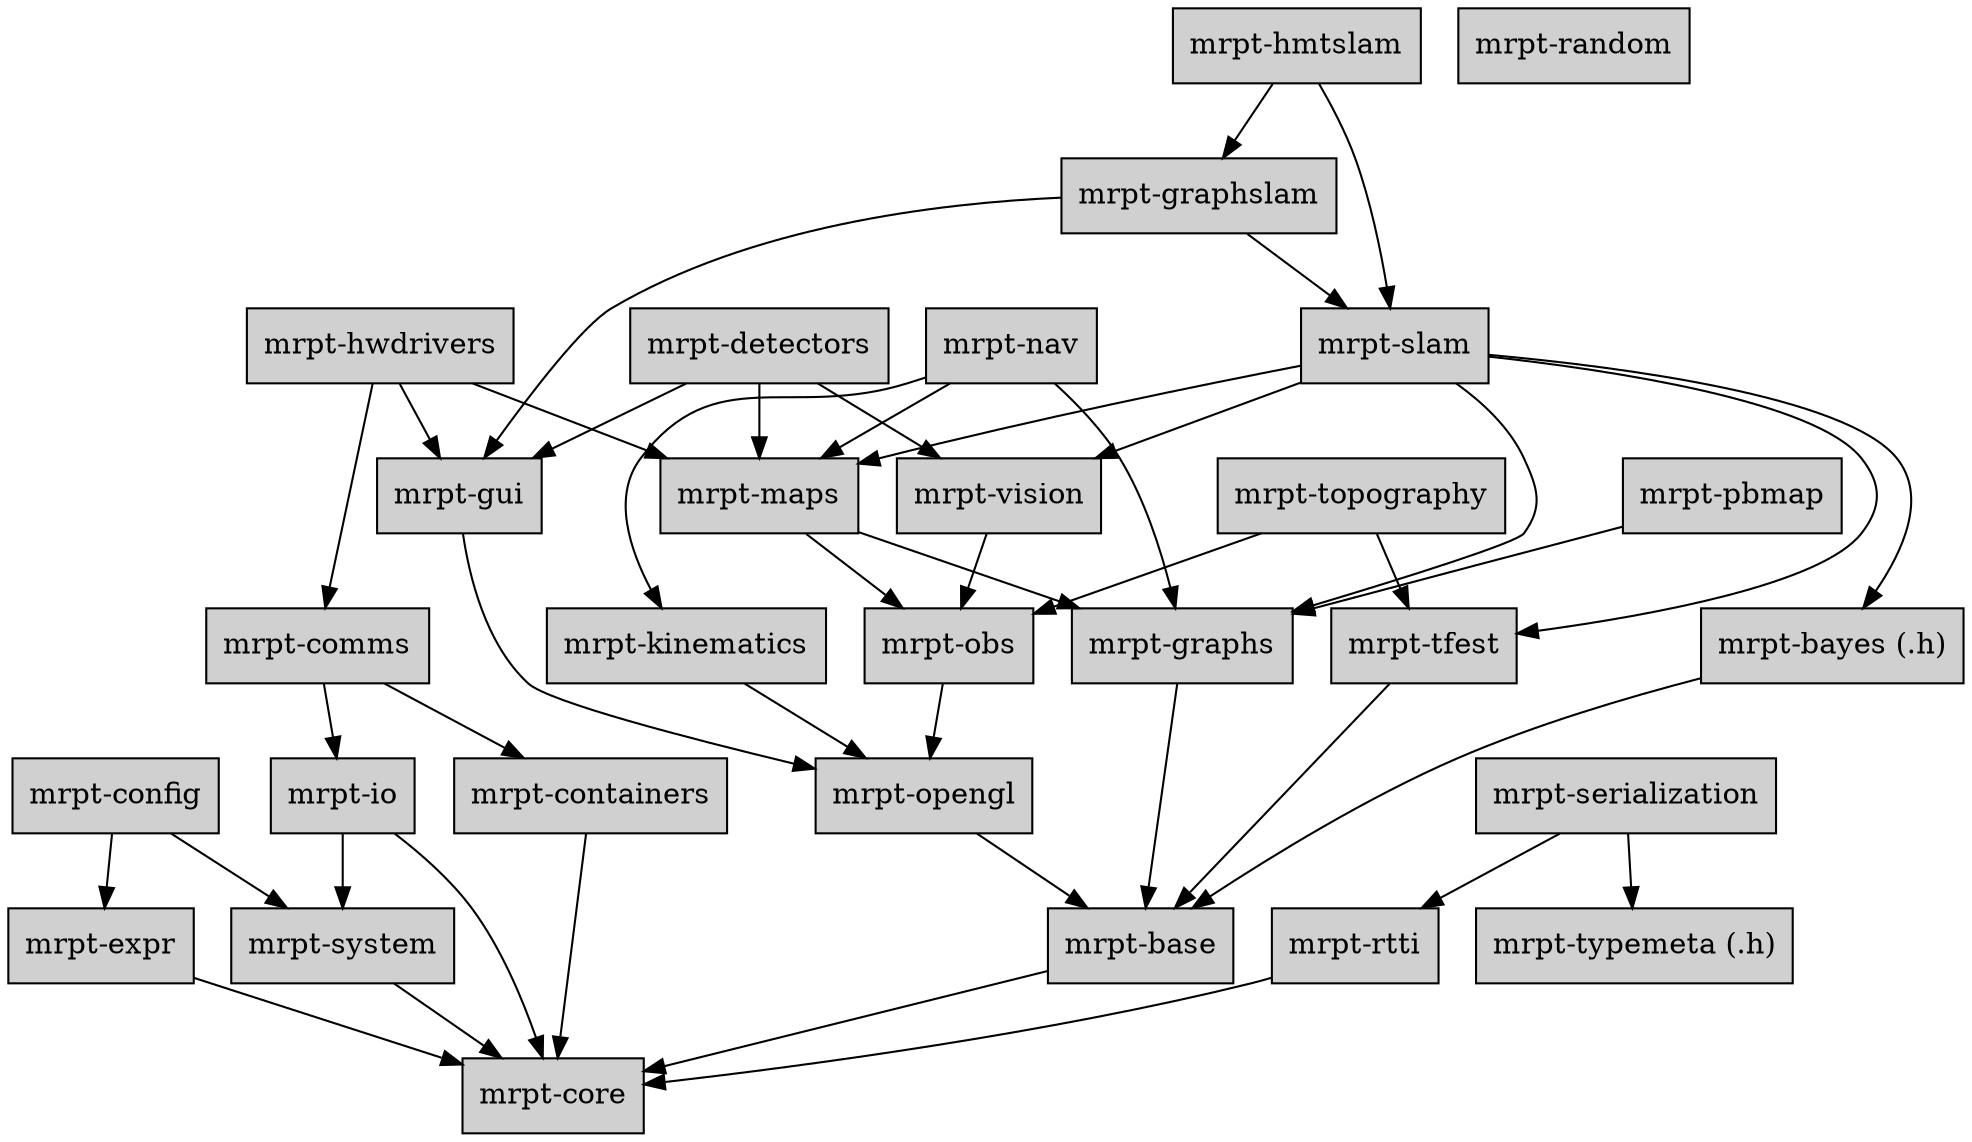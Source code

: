 digraph MRPT_LIBS {

	node [shape=box,style=filled, fillcolor="#D0D0D0"];

	base  [label="mrpt-base",URL="group__mrpt__base__grp.html"];
	base -> core;

	bayes [label="mrpt-bayes (.h)",URL="group__mrpt__bayes__grp.html"];
	bayes -> base;

	comms [label="mrpt-comms",URL="group__mrpt__comms__grp.html"];
	comms -> io;
	comms -> containers

	config   [label="mrpt-config",URL="group__mrpt__config__grp.html"];
	config -> expr;
	config -> system;

	containers  [label="mrpt-containers",URL="group__mrpt__containers__grp.html"];
	containers -> core;

	core       [label="mrpt-core",URL="group__mrpt__core__grp.html"];

	detectors  [label="mrpt-detectors",URL="group__mrpt__detectors__grp.html"];
	detectors -> gui;
	detectors -> maps;
	detectors -> vision;

	expr       [label="mrpt-expr",URL="group__mrpt__expr__grp.html"];
	expr -> core;

	graphs     [label="mrpt-graphs",URL="group__mrpt__graphs__grp.html"];
	graphs -> base;

	graphslam  [label="mrpt-graphslam",URL="group__mrpt__graphslam__grp.html"];
	graphslam -> gui;
	graphslam -> slam;

	gui        [label="mrpt-gui",URL="group__mrpt__gui__grp.html"];
	gui -> opengl;

	hmtslam    [label="mrpt-hmtslam",URL="group__mrpt__hmtslam__grp.html"];
	hmtslam -> graphslam;
	hmtslam -> slam;

	hwdrivers  [label="mrpt-hwdrivers",URL="group__mrpt__hwdrivers__grp.html"];
	hwdrivers -> comms;
	hwdrivers -> gui;
	hwdrivers -> maps;

	io [label="mrpt-io",URL="group__mrpt__io__grp.html"];
	io  -> core;
	io  -> system;

	kinematics -> opengl;
	kinematics [label="mrpt-kinematics",URL="group__mrpt__kinematics__grp.html"];

	maps       [label="mrpt-maps",URL="group__mrpt__maps__grp.html"];
	maps -> graphs;
	maps -> obs;

	nav        [label="mrpt-nav",URL="group__mrpt__nav__grp.html"];
	nav -> graphs;
	nav -> kinematics;
	nav -> maps;

	obs        [label="mrpt-obs",URL="group__mrpt__obs__grp.html"];
	obs -> opengl;

	opengl     [label="mrpt-opengl", URL="group__mrpt__opengl__grp.html"];
	opengl -> base;

	pbmap      [label="mrpt-pbmap",URL="group__mrpt__pbmap__grp.html"];
	pbmap -> graphs;

	random     [label="mrpt-random",URL="group__mrpt__random__grp.html"];

	rtti     [label="mrpt-rtti",URL="group__mrpt__rtti__grp.html"];
	rtti -> core;

	serialization [label="mrpt-serialization",URL="group__mrpt__serialization__grp.html"];
	serialization -> typemeta;
	serialization -> rtti;

	slam       [label="mrpt-slam",URL="group__mrpt__slam__grp.html"];
	slam -> bayes;
	slam -> graphs;
	slam -> maps;
	slam -> tfest;
	slam -> vision;

	system     [label="mrpt-system",URL="group__mrpt__system__grp.html"];
	system -> core;

	tfest      [label="mrpt-tfest",URL="group__mrpt__tfest__grp.html"];
	tfest -> base;

	topography -> obs;
	topography -> tfest;
	topography [label="mrpt-topography",URL="group__mrpt__topography__grp.html"];

	typemeta [label="mrpt-typemeta (.h)",URL="group__mrpt__typemeta__grp.html"];

	vision     [label="mrpt-vision",URL="group__mrpt__vision__grp.html"];
	vision -> obs;
}
